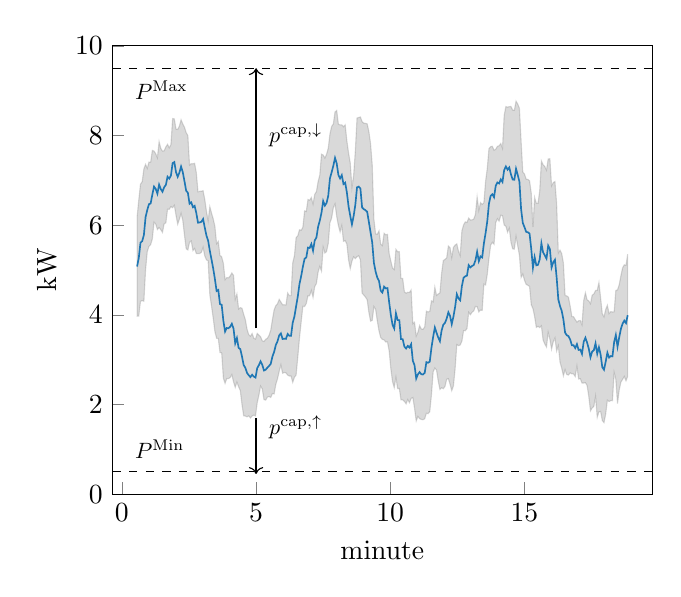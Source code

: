 % This file was created with tikzplotlib v0.10.1.
\begin{tikzpicture}

\definecolor{gray}{RGB}{128,128,128}
\definecolor{steelblue31119180}{RGB}{31,119,180}

\begin{axis}[
tick pos=left,
unbounded coords=jump,
xlabel={minute},
xmin=-0.347, xmax=19.764,
ylabel={kW},
ymin=0, ymax=10
]
\path [draw=gray, fill=gray, opacity=0.3]
(axis cs:0.567,6.182)
--(axis cs:0.567,3.969)
--(axis cs:0.63,3.973)
--(axis cs:0.693,4.3)
--(axis cs:0.757,4.317)
--(axis cs:0.82,4.303)
--(axis cs:0.883,5.004)
--(axis cs:0.946,5.409)
--(axis cs:1.009,5.527)
--(axis cs:1.072,5.565)
--(axis cs:1.135,5.694)
--(axis cs:1.198,6.068)
--(axis cs:1.261,6.024)
--(axis cs:1.324,5.902)
--(axis cs:1.387,5.945)
--(axis cs:1.45,5.898)
--(axis cs:1.513,5.838)
--(axis cs:1.576,6.032)
--(axis cs:1.639,6.049)
--(axis cs:1.702,6.356)
--(axis cs:1.765,6.354)
--(axis cs:1.828,6.414)
--(axis cs:1.891,6.389)
--(axis cs:1.954,6.444)
--(axis cs:2.017,6.222)
--(axis cs:2.08,6.02)
--(axis cs:2.143,6.13)
--(axis cs:2.206,6.263)
--(axis cs:2.27,6.105)
--(axis cs:2.333,5.774)
--(axis cs:2.396,5.472)
--(axis cs:2.459,5.446)
--(axis cs:2.522,5.619)
--(axis cs:2.585,5.648)
--(axis cs:2.648,5.432)
--(axis cs:2.711,5.48)
--(axis cs:2.774,5.367)
--(axis cs:2.837,5.365)
--(axis cs:2.9,5.368)
--(axis cs:2.963,5.393)
--(axis cs:3.026,5.504)
--(axis cs:3.089,5.315)
--(axis cs:3.152,5.225)
--(axis cs:3.215,5.207)
--(axis cs:3.278,4.443)
--(axis cs:3.341,4.193)
--(axis cs:3.404,3.923)
--(axis cs:3.467,3.624)
--(axis cs:3.53,3.476)
--(axis cs:3.593,3.472)
--(axis cs:3.656,3.157)
--(axis cs:3.719,3.153)
--(axis cs:3.783,2.583)
--(axis cs:3.846,2.47)
--(axis cs:3.909,2.579)
--(axis cs:3.972,2.576)
--(axis cs:4.035,2.601)
--(axis cs:4.098,2.666)
--(axis cs:4.161,2.505)
--(axis cs:4.224,2.381)
--(axis cs:4.287,2.5)
--(axis cs:4.35,2.395)
--(axis cs:4.413,2.312)
--(axis cs:4.476,1.996)
--(axis cs:4.539,1.748)
--(axis cs:4.602,1.741)
--(axis cs:4.665,1.724)
--(axis cs:4.728,1.746)
--(axis cs:4.791,1.699)
--(axis cs:4.854,1.744)
--(axis cs:4.917,1.763)
--(axis cs:4.98,1.743)
--(axis cs:5.043,2.037)
--(axis cs:5.106,2.207)
--(axis cs:5.169,2.411)
--(axis cs:5.232,2.347)
--(axis cs:5.296,2.108)
--(axis cs:5.359,2.097)
--(axis cs:5.422,2.163)
--(axis cs:5.485,2.179)
--(axis cs:5.548,2.156)
--(axis cs:5.611,2.244)
--(axis cs:5.674,2.235)
--(axis cs:5.737,2.448)
--(axis cs:5.8,2.571)
--(axis cs:5.863,2.739)
--(axis cs:5.926,2.885)
--(axis cs:5.989,2.695)
--(axis cs:6.052,2.713)
--(axis cs:6.115,2.706)
--(axis cs:6.178,2.656)
--(axis cs:6.241,2.634)
--(axis cs:6.304,2.635)
--(axis cs:6.367,2.493)
--(axis cs:6.43,2.606)
--(axis cs:6.493,2.657)
--(axis cs:6.556,3.057)
--(axis cs:6.619,3.481)
--(axis cs:6.682,3.842)
--(axis cs:6.745,4.19)
--(axis cs:6.809,4.185)
--(axis cs:6.872,4.252)
--(axis cs:6.935,4.425)
--(axis cs:6.998,4.426)
--(axis cs:7.061,4.543)
--(axis cs:7.124,4.389)
--(axis cs:7.187,4.631)
--(axis cs:7.25,4.698)
--(axis cs:7.313,4.955)
--(axis cs:7.376,5.079)
--(axis cs:7.439,4.974)
--(axis cs:7.502,5.51)
--(axis cs:7.565,5.377)
--(axis cs:7.628,5.412)
--(axis cs:7.691,5.591)
--(axis cs:7.754,6.053)
--(axis cs:7.817,6.158)
--(axis cs:7.88,6.39)
--(axis cs:7.943,6.476)
--(axis cs:8.006,6.193)
--(axis cs:8.069,5.99)
--(axis cs:8.132,5.847)
--(axis cs:8.195,5.991)
--(axis cs:8.259,5.638)
--(axis cs:8.322,5.656)
--(axis cs:8.385,5.576)
--(axis cs:8.448,5.224)
--(axis cs:8.511,5.03)
--(axis cs:8.574,5.195)
--(axis cs:8.637,5.295)
--(axis cs:8.7,5.253)
--(axis cs:8.763,5.296)
--(axis cs:8.826,5.317)
--(axis cs:8.889,5.226)
--(axis cs:8.952,4.482)
--(axis cs:9.015,4.441)
--(axis cs:9.078,4.395)
--(axis cs:9.141,4.336)
--(axis cs:9.204,4.058)
--(axis cs:9.267,3.859)
--(axis cs:9.33,3.878)
--(axis cs:9.393,4.184)
--(axis cs:9.456,4.121)
--(axis cs:9.519,3.863)
--(axis cs:9.582,3.642)
--(axis cs:9.645,3.493)
--(axis cs:9.708,3.451)
--(axis cs:9.772,3.44)
--(axis cs:9.835,3.393)
--(axis cs:9.898,3.396)
--(axis cs:9.961,3.193)
--(axis cs:10.024,2.792)
--(axis cs:10.087,2.507)
--(axis cs:10.15,2.376)
--(axis cs:10.213,2.606)
--(axis cs:10.276,2.355)
--(axis cs:10.339,2.355)
--(axis cs:10.402,2.102)
--(axis cs:10.465,2.102)
--(axis cs:10.528,2.07)
--(axis cs:10.591,2.014)
--(axis cs:10.654,2.109)
--(axis cs:10.717,2.04)
--(axis cs:10.78,2.135)
--(axis cs:10.843,2.154)
--(axis cs:10.906,1.919)
--(axis cs:10.969,1.631)
--(axis cs:11.032,1.733)
--(axis cs:11.095,1.684)
--(axis cs:11.158,1.666)
--(axis cs:11.221,1.659)
--(axis cs:11.285,1.681)
--(axis cs:11.348,1.804)
--(axis cs:11.411,1.795)
--(axis cs:11.474,1.836)
--(axis cs:11.537,2.217)
--(axis cs:11.6,2.726)
--(axis cs:11.663,2.813)
--(axis cs:11.726,2.768)
--(axis cs:11.789,2.523)
--(axis cs:11.852,2.336)
--(axis cs:11.915,2.374)
--(axis cs:11.978,2.351)
--(axis cs:12.041,2.401)
--(axis cs:12.104,2.562)
--(axis cs:12.167,2.576)
--(axis cs:12.23,2.451)
--(axis cs:12.293,2.308)
--(axis cs:12.356,2.412)
--(axis cs:12.419,2.797)
--(axis cs:12.482,3.337)
--(axis cs:12.545,3.312)
--(axis cs:12.608,3.326)
--(axis cs:12.671,3.41)
--(axis cs:12.734,3.648)
--(axis cs:12.798,3.645)
--(axis cs:12.861,3.692)
--(axis cs:12.924,4.056)
--(axis cs:12.987,4.002)
--(axis cs:13.05,4.057)
--(axis cs:13.113,4.086)
--(axis cs:13.176,4.188)
--(axis cs:13.239,4.182)
--(axis cs:13.302,4.064)
--(axis cs:13.365,4.105)
--(axis cs:13.428,4.098)
--(axis cs:13.491,4.685)
--(axis cs:13.554,4.665)
--(axis cs:13.617,4.902)
--(axis cs:13.68,5.256)
--(axis cs:13.743,5.554)
--(axis cs:13.806,5.618)
--(axis cs:13.869,5.575)
--(axis cs:13.932,6.059)
--(axis cs:13.995,6.144)
--(axis cs:14.058,6.088)
--(axis cs:14.121,6.222)
--(axis cs:14.184,6.211)
--(axis cs:14.247,6.002)
--(axis cs:14.311,5.974)
--(axis cs:14.374,5.842)
--(axis cs:14.437,5.932)
--(axis cs:14.5,5.618)
--(axis cs:14.563,5.471)
--(axis cs:14.626,5.465)
--(axis cs:14.689,5.749)
--(axis cs:14.752,5.537)
--(axis cs:14.815,5.329)
--(axis cs:14.878,4.836)
--(axis cs:14.941,4.912)
--(axis cs:15.004,4.769)
--(axis cs:15.067,4.679)
--(axis cs:15.13,4.659)
--(axis cs:15.193,4.634)
--(axis cs:15.256,4.223)
--(axis cs:15.319,4.139)
--(axis cs:15.382,3.959)
--(axis cs:15.445,3.718)
--(axis cs:15.508,3.743)
--(axis cs:15.571,3.715)
--(axis cs:15.634,3.754)
--(axis cs:15.697,3.439)
--(axis cs:15.76,3.349)
--(axis cs:15.824,3.28)
--(axis cs:15.887,3.61)
--(axis cs:15.95,3.459)
--(axis cs:16.013,3.234)
--(axis cs:16.076,3.397)
--(axis cs:16.139,3.483)
--(axis cs:16.202,3.191)
--(axis cs:16.265,3.31)
--(axis cs:16.328,2.945)
--(axis cs:16.391,2.809)
--(axis cs:16.454,2.638)
--(axis cs:16.517,2.776)
--(axis cs:16.58,2.667)
--(axis cs:16.643,2.656)
--(axis cs:16.706,2.706)
--(axis cs:16.769,2.683)
--(axis cs:16.832,2.681)
--(axis cs:16.895,2.623)
--(axis cs:16.958,2.855)
--(axis cs:17.021,2.568)
--(axis cs:17.084,2.574)
--(axis cs:17.147,2.479)
--(axis cs:17.21,2.478)
--(axis cs:17.274,2.486)
--(axis cs:17.337,2.424)
--(axis cs:17.4,2.179)
--(axis cs:17.463,1.857)
--(axis cs:17.526,1.922)
--(axis cs:17.589,1.956)
--(axis cs:17.652,2.181)
--(axis cs:17.715,1.714)
--(axis cs:17.778,1.835)
--(axis cs:17.841,1.845)
--(axis cs:17.904,1.641)
--(axis cs:17.967,1.595)
--(axis cs:18.03,1.786)
--(axis cs:18.093,2.097)
--(axis cs:18.156,2.066)
--(axis cs:18.219,2.086)
--(axis cs:18.282,2.084)
--(axis cs:18.345,2.715)
--(axis cs:18.408,2.556)
--(axis cs:18.471,2.02)
--(axis cs:18.534,2.321)
--(axis cs:18.597,2.498)
--(axis cs:18.66,2.559)
--(axis cs:18.723,2.625)
--(axis cs:18.787,2.527)
--(axis cs:18.85,2.627)
--(axis cs:18.85,5.355)
--(axis cs:18.85,5.355)
--(axis cs:18.787,5.104)
--(axis cs:18.723,5.115)
--(axis cs:18.66,5.047)
--(axis cs:18.597,4.872)
--(axis cs:18.534,4.674)
--(axis cs:18.471,4.555)
--(axis cs:18.408,4.544)
--(axis cs:18.345,4.065)
--(axis cs:18.282,4.063)
--(axis cs:18.219,4.071)
--(axis cs:18.156,4.027)
--(axis cs:18.093,4.213)
--(axis cs:18.03,4.12)
--(axis cs:17.967,3.954)
--(axis cs:17.904,4.019)
--(axis cs:17.841,4.38)
--(axis cs:17.778,4.72)
--(axis cs:17.715,4.547)
--(axis cs:17.652,4.544)
--(axis cs:17.589,4.464)
--(axis cs:17.526,4.437)
--(axis cs:17.463,4.247)
--(axis cs:17.4,4.31)
--(axis cs:17.337,4.336)
--(axis cs:17.274,4.491)
--(axis cs:17.21,4.316)
--(axis cs:17.147,3.777)
--(axis cs:17.084,3.873)
--(axis cs:17.021,3.867)
--(axis cs:16.958,3.837)
--(axis cs:16.895,3.893)
--(axis cs:16.832,3.958)
--(axis cs:16.769,3.961)
--(axis cs:16.706,4.197)
--(axis cs:16.643,4.392)
--(axis cs:16.58,4.421)
--(axis cs:16.517,4.43)
--(axis cs:16.454,5.156)
--(axis cs:16.391,5.368)
--(axis cs:16.328,5.443)
--(axis cs:16.265,5.376)
--(axis cs:16.202,6.477)
--(axis cs:16.139,6.972)
--(axis cs:16.076,6.949)
--(axis cs:16.013,6.877)
--(axis cs:15.95,7.482)
--(axis cs:15.887,7.475)
--(axis cs:15.824,7.226)
--(axis cs:15.76,7.308)
--(axis cs:15.697,7.347)
--(axis cs:15.634,7.433)
--(axis cs:15.571,6.761)
--(axis cs:15.508,6.488)
--(axis cs:15.445,6.487)
--(axis cs:15.382,6.616)
--(axis cs:15.319,5.959)
--(axis cs:15.256,6.715)
--(axis cs:15.193,6.989)
--(axis cs:15.13,7.021)
--(axis cs:15.067,7.024)
--(axis cs:15.004,7.141)
--(axis cs:14.941,7.185)
--(axis cs:14.878,7.873)
--(axis cs:14.815,8.607)
--(axis cs:14.752,8.703)
--(axis cs:14.689,8.765)
--(axis cs:14.626,8.56)
--(axis cs:14.563,8.566)
--(axis cs:14.5,8.647)
--(axis cs:14.437,8.643)
--(axis cs:14.374,8.631)
--(axis cs:14.311,8.645)
--(axis cs:14.247,8.451)
--(axis cs:14.184,7.714)
--(axis cs:14.121,7.821)
--(axis cs:14.058,7.77)
--(axis cs:13.995,7.758)
--(axis cs:13.932,7.693)
--(axis cs:13.869,7.671)
--(axis cs:13.806,7.758)
--(axis cs:13.743,7.752)
--(axis cs:13.68,7.707)
--(axis cs:13.617,7.266)
--(axis cs:13.554,6.977)
--(axis cs:13.491,6.502)
--(axis cs:13.428,6.462)
--(axis cs:13.365,6.503)
--(axis cs:13.302,6.328)
--(axis cs:13.239,6.628)
--(axis cs:13.176,6.24)
--(axis cs:13.113,6.134)
--(axis cs:13.05,6.118)
--(axis cs:12.987,6.114)
--(axis cs:12.924,6.158)
--(axis cs:12.861,6.059)
--(axis cs:12.798,6.072)
--(axis cs:12.734,6.006)
--(axis cs:12.671,5.872)
--(axis cs:12.608,5.32)
--(axis cs:12.545,5.417)
--(axis cs:12.482,5.582)
--(axis cs:12.419,5.555)
--(axis cs:12.356,5.507)
--(axis cs:12.293,5.276)
--(axis cs:12.23,5.499)
--(axis cs:12.167,5.536)
--(axis cs:12.104,5.268)
--(axis cs:12.041,5.237)
--(axis cs:11.978,5.209)
--(axis cs:11.915,4.924)
--(axis cs:11.852,4.486)
--(axis cs:11.789,4.465)
--(axis cs:11.726,4.433)
--(axis cs:11.663,4.617)
--(axis cs:11.6,4.288)
--(axis cs:11.537,4.313)
--(axis cs:11.474,4.076)
--(axis cs:11.411,4.064)
--(axis cs:11.348,4.083)
--(axis cs:11.285,3.727)
--(axis cs:11.221,3.677)
--(axis cs:11.158,3.684)
--(axis cs:11.095,3.759)
--(axis cs:11.032,3.611)
--(axis cs:10.969,3.527)
--(axis cs:10.906,3.834)
--(axis cs:10.843,3.798)
--(axis cs:10.78,4.554)
--(axis cs:10.717,4.5)
--(axis cs:10.654,4.502)
--(axis cs:10.591,4.481)
--(axis cs:10.528,4.515)
--(axis cs:10.465,4.81)
--(axis cs:10.402,4.812)
--(axis cs:10.339,5.406)
--(axis cs:10.276,5.407)
--(axis cs:10.213,5.46)
--(axis cs:10.15,5.009)
--(axis cs:10.087,5.043)
--(axis cs:10.024,5.196)
--(axis cs:9.961,5.367)
--(axis cs:9.898,5.794)
--(axis cs:9.835,5.785)
--(axis cs:9.772,5.818)
--(axis cs:9.708,5.544)
--(axis cs:9.645,5.58)
--(axis cs:9.582,5.871)
--(axis cs:9.519,5.798)
--(axis cs:9.456,5.804)
--(axis cs:9.393,6.129)
--(axis cs:9.33,7.342)
--(axis cs:9.267,7.823)
--(axis cs:9.204,8.091)
--(axis cs:9.141,8.259)
--(axis cs:9.078,8.271)
--(axis cs:9.015,8.273)
--(axis cs:8.952,8.309)
--(axis cs:8.889,8.413)
--(axis cs:8.826,8.401)
--(axis cs:8.763,8.388)
--(axis cs:8.7,7.655)
--(axis cs:8.637,7.112)
--(axis cs:8.574,6.842)
--(axis cs:8.511,7.386)
--(axis cs:8.448,7.609)
--(axis cs:8.385,7.881)
--(axis cs:8.322,8.237)
--(axis cs:8.259,8.195)
--(axis cs:8.195,8.238)
--(axis cs:8.132,8.237)
--(axis cs:8.069,8.249)
--(axis cs:8.006,8.558)
--(axis cs:7.943,8.524)
--(axis cs:7.88,8.256)
--(axis cs:7.817,8.201)
--(axis cs:7.754,8.033)
--(axis cs:7.691,7.717)
--(axis cs:7.628,7.58)
--(axis cs:7.565,7.496)
--(axis cs:7.502,7.565)
--(axis cs:7.439,7.582)
--(axis cs:7.376,7.12)
--(axis cs:7.313,6.972)
--(axis cs:7.25,6.749)
--(axis cs:7.187,6.686)
--(axis cs:7.124,6.47)
--(axis cs:7.061,6.615)
--(axis cs:6.998,6.557)
--(axis cs:6.935,6.572)
--(axis cs:6.872,6.304)
--(axis cs:6.809,6.318)
--(axis cs:6.745,5.953)
--(axis cs:6.682,5.885)
--(axis cs:6.619,5.897)
--(axis cs:6.556,5.763)
--(axis cs:6.493,5.721)
--(axis cs:6.43,5.317)
--(axis cs:6.367,5.158)
--(axis cs:6.304,4.427)
--(axis cs:6.241,4.428)
--(axis cs:6.178,4.487)
--(axis cs:6.115,4.219)
--(axis cs:6.052,4.224)
--(axis cs:5.989,4.224)
--(axis cs:5.926,4.284)
--(axis cs:5.863,4.345)
--(axis cs:5.8,4.247)
--(axis cs:5.737,4.203)
--(axis cs:5.674,4.111)
--(axis cs:5.611,3.896)
--(axis cs:5.548,3.658)
--(axis cs:5.485,3.541)
--(axis cs:5.422,3.477)
--(axis cs:5.359,3.453)
--(axis cs:5.296,3.406)
--(axis cs:5.232,3.42)
--(axis cs:5.169,3.513)
--(axis cs:5.106,3.547)
--(axis cs:5.043,3.584)
--(axis cs:4.98,3.458)
--(axis cs:4.917,3.478)
--(axis cs:4.854,3.582)
--(axis cs:4.791,3.523)
--(axis cs:4.728,3.556)
--(axis cs:4.665,3.679)
--(axis cs:4.602,3.891)
--(axis cs:4.539,4.013)
--(axis cs:4.476,4.147)
--(axis cs:4.413,4.159)
--(axis cs:4.35,4.128)
--(axis cs:4.287,4.465)
--(axis cs:4.224,4.346)
--(axis cs:4.161,4.879)
--(axis cs:4.098,4.934)
--(axis cs:4.035,4.864)
--(axis cs:3.972,4.824)
--(axis cs:3.909,4.83)
--(axis cs:3.846,4.784)
--(axis cs:3.783,5.145)
--(axis cs:3.719,5.294)
--(axis cs:3.656,5.326)
--(axis cs:3.593,5.637)
--(axis cs:3.53,5.586)
--(axis cs:3.467,5.973)
--(axis cs:3.404,6.14)
--(axis cs:3.341,6.27)
--(axis cs:3.278,6.412)
--(axis cs:3.215,6.094)
--(axis cs:3.152,6.308)
--(axis cs:3.089,6.575)
--(axis cs:3.026,6.769)
--(axis cs:2.963,6.756)
--(axis cs:2.9,6.755)
--(axis cs:2.837,6.743)
--(axis cs:2.774,7.171)
--(axis cs:2.711,7.38)
--(axis cs:2.648,7.368)
--(axis cs:2.585,7.369)
--(axis cs:2.522,7.338)
--(axis cs:2.459,8.0)
--(axis cs:2.396,8.063)
--(axis cs:2.333,8.185)
--(axis cs:2.27,8.256)
--(axis cs:2.206,8.35)
--(axis cs:2.143,8.21)
--(axis cs:2.08,8.135)
--(axis cs:2.017,8.142)
--(axis cs:1.954,8.37)
--(axis cs:1.891,8.377)
--(axis cs:1.828,7.795)
--(axis cs:1.765,7.725)
--(axis cs:1.702,7.803)
--(axis cs:1.639,7.745)
--(axis cs:1.576,7.658)
--(axis cs:1.513,7.651)
--(axis cs:1.45,7.712)
--(axis cs:1.387,7.863)
--(axis cs:1.324,7.503)
--(axis cs:1.261,7.593)
--(axis cs:1.198,7.652)
--(axis cs:1.135,7.667)
--(axis cs:1.072,7.404)
--(axis cs:1.009,7.407)
--(axis cs:0.946,7.267)
--(axis cs:0.883,7.355)
--(axis cs:0.82,7.256)
--(axis cs:0.757,6.969)
--(axis cs:0.693,6.914)
--(axis cs:0.63,6.563)
--(axis cs:0.567,6.182)
--cycle;

\addplot [semithick, steelblue31119180]
table {%
0 nan
0.063 nan
0.126 nan
0.189 nan
0.252 nan
0.315 nan
0.378 nan
0.441 nan
0.504 nan
0.567 5.076
0.63 5.268
0.693 5.607
0.757 5.643
0.82 5.779
0.883 6.179
0.946 6.338
1.009 6.467
1.072 6.484
1.135 6.681
1.198 6.86
1.261 6.808
1.324 6.703
1.387 6.904
1.45 6.805
1.513 6.745
1.576 6.845
1.639 6.897
1.702 7.08
1.765 7.039
1.828 7.105
1.891 7.383
1.954 7.407
2.017 7.182
2.08 7.078
2.143 7.17
2.206 7.307
2.27 7.18
2.333 6.979
2.396 6.767
2.459 6.723
2.522 6.478
2.585 6.508
2.648 6.4
2.711 6.43
2.774 6.269
2.837 6.054
2.9 6.061
2.963 6.074
3.026 6.137
3.089 5.945
3.152 5.766
3.215 5.651
3.278 5.427
3.341 5.232
3.404 5.031
3.467 4.798
3.53 4.531
3.593 4.554
3.656 4.241
3.719 4.224
3.783 3.864
3.846 3.627
3.909 3.705
3.972 3.7
4.035 3.733
4.098 3.8
4.161 3.692
4.224 3.364
4.287 3.482
4.35 3.262
4.413 3.235
4.476 3.071
4.539 2.88
4.602 2.816
4.665 2.702
4.728 2.651
4.791 2.611
4.854 2.663
4.917 2.621
4.98 2.6
5.043 2.81
5.106 2.877
5.169 2.962
5.232 2.883
5.296 2.757
5.359 2.775
5.422 2.82
5.485 2.86
5.548 2.907
5.611 3.07
5.674 3.173
5.737 3.326
5.8 3.409
5.863 3.542
5.926 3.585
5.989 3.46
6.052 3.468
6.115 3.463
6.178 3.572
6.241 3.531
6.304 3.531
6.367 3.825
6.43 3.962
6.493 4.189
6.556 4.41
6.619 4.689
6.682 4.863
6.745 5.071
6.809 5.251
6.872 5.278
6.935 5.499
6.998 5.491
7.061 5.579
7.124 5.43
7.187 5.659
7.25 5.723
7.313 5.964
7.376 6.1
7.439 6.278
7.502 6.537
7.565 6.436
7.628 6.496
7.691 6.654
7.754 7.043
7.817 7.179
7.88 7.323
7.943 7.5
8.006 7.376
8.069 7.12
8.132 7.042
8.195 7.115
8.259 6.916
8.322 6.946
8.385 6.729
8.448 6.416
8.511 6.208
8.574 6.019
8.637 6.203
8.7 6.454
8.763 6.842
8.826 6.859
8.889 6.819
8.952 6.395
9.015 6.357
9.078 6.333
9.141 6.298
9.204 6.074
9.267 5.841
9.33 5.61
9.393 5.157
9.456 4.963
9.519 4.83
9.582 4.757
9.645 4.537
9.708 4.497
9.772 4.629
9.835 4.589
9.898 4.595
9.961 4.28
10.024 3.994
10.087 3.775
10.15 3.693
10.213 4.033
10.276 3.881
10.339 3.881
10.402 3.457
10.465 3.456
10.528 3.292
10.591 3.248
10.654 3.306
10.717 3.27
10.78 3.345
10.843 2.976
10.906 2.876
10.969 2.579
11.032 2.672
11.095 2.722
11.158 2.675
11.221 2.668
11.285 2.704
11.348 2.944
11.411 2.93
11.474 2.956
11.537 3.265
11.6 3.507
11.663 3.715
11.726 3.6
11.789 3.494
11.852 3.411
11.915 3.649
11.978 3.78
12.041 3.819
12.104 3.915
12.167 4.056
12.23 3.975
12.293 3.792
12.356 3.96
12.419 4.176
12.482 4.459
12.545 4.364
12.608 4.323
12.671 4.641
12.734 4.827
12.798 4.858
12.861 4.875
12.924 5.107
12.987 5.058
13.05 5.088
13.113 5.11
13.176 5.214
13.239 5.405
13.302 5.196
13.365 5.304
13.428 5.28
13.491 5.593
13.554 5.821
13.617 6.084
13.68 6.481
13.743 6.653
13.806 6.688
13.869 6.623
13.932 6.876
13.995 6.951
14.058 6.929
14.121 7.021
14.184 6.963
14.247 7.227
14.311 7.31
14.374 7.236
14.437 7.287
14.5 7.133
14.563 7.018
14.626 7.012
14.689 7.257
14.752 7.12
14.815 6.968
14.878 6.354
14.941 6.049
15.004 5.955
15.067 5.851
15.13 5.84
15.193 5.812
15.256 5.469
15.319 5.049
15.382 5.288
15.445 5.103
15.508 5.115
15.571 5.238
15.634 5.594
15.697 5.393
15.76 5.329
15.824 5.253
15.887 5.543
15.95 5.47
16.013 5.055
16.076 5.173
16.139 5.228
16.202 4.834
16.265 4.343
16.328 4.194
16.391 4.088
16.454 3.897
16.517 3.603
16.58 3.544
16.643 3.524
16.706 3.451
16.769 3.322
16.832 3.32
16.895 3.258
16.958 3.346
17.021 3.217
17.084 3.224
17.147 3.128
17.21 3.397
17.274 3.488
17.337 3.38
17.4 3.245
17.463 3.052
17.526 3.18
17.589 3.21
17.652 3.362
17.715 3.13
17.778 3.277
17.841 3.112
17.904 2.83
17.967 2.775
18.03 2.953
18.093 3.155
18.156 3.046
18.219 3.079
18.282 3.073
18.345 3.39
18.408 3.55
18.471 3.288
18.534 3.498
18.597 3.685
18.66 3.803
18.723 3.87
18.787 3.815
18.85 3.991
};
\addplot [black, dashed]
table {%
-0.347 0.5
19.764 0.5
};
\addplot [black, dashed]
table {%
-0.347 9.5
19.764 9.5
};
\draw[->,draw=black] (axis cs:5,3.7) -- (axis cs:5,9.5);
\draw (axis cs:5.2,8) node[
  scale=0.8,
  anchor=west,
  text=black,
  rotate=0.0
]{$p^{\mathrm{cap},\downarrow}$};
\draw[->,draw=black] (axis cs:5,1.7) -- (axis cs:5,0.45);
\draw (axis cs:5.2,1.5) node[
  scale=0.8,
  anchor=west,
  text=black,
  rotate=0.0
]{$p^{\mathrm{cap},\uparrow}$};
\draw (axis cs:0.2,1) node[
  scale=0.8,
  anchor=west,
  text=black,
  rotate=0.0
]{$P^{\mathrm{Min}}$};
\draw (axis cs:0.2,9) node[
  scale=0.8,
  anchor=west,
  text=black,
  rotate=0.0
]{$P^{\mathrm{Max}}$};
\end{axis}

\end{tikzpicture}
